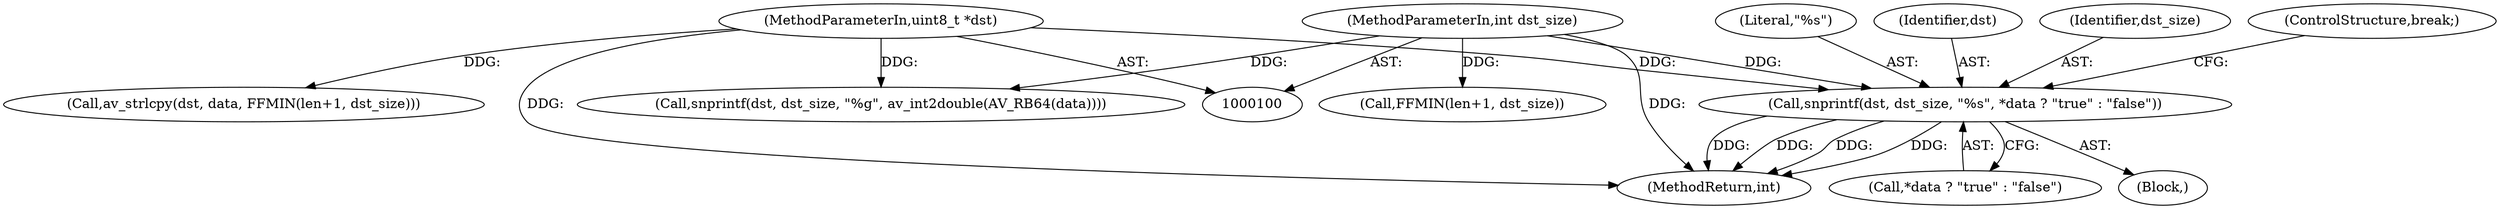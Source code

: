digraph "1_FFmpeg_ffcc82219cef0928bed2d558b19ef6ea35634130@API" {
"1000207" [label="(Call,snprintf(dst, dst_size, \"%s\", *data ? \"true\" : \"false\"))"];
"1000104" [label="(MethodParameterIn,uint8_t *dst)"];
"1000105" [label="(MethodParameterIn,int dst_size)"];
"1000207" [label="(Call,snprintf(dst, dst_size, \"%s\", *data ? \"true\" : \"false\"))"];
"1000223" [label="(Call,av_strlcpy(dst, data, FFMIN(len+1, dst_size)))"];
"1000198" [label="(Call,snprintf(dst, dst_size, \"%g\", av_int2double(AV_RB64(data))))"];
"1000210" [label="(Literal,\"%s\")"];
"1000104" [label="(MethodParameterIn,uint8_t *dst)"];
"1000208" [label="(Identifier,dst)"];
"1000262" [label="(MethodReturn,int)"];
"1000211" [label="(Call,*data ? \"true\" : \"false\")"];
"1000226" [label="(Call,FFMIN(len+1, dst_size))"];
"1000105" [label="(MethodParameterIn,int dst_size)"];
"1000209" [label="(Identifier,dst_size)"];
"1000216" [label="(ControlStructure,break;)"];
"1000196" [label="(Block,)"];
"1000207" -> "1000196"  [label="AST: "];
"1000207" -> "1000211"  [label="CFG: "];
"1000208" -> "1000207"  [label="AST: "];
"1000209" -> "1000207"  [label="AST: "];
"1000210" -> "1000207"  [label="AST: "];
"1000211" -> "1000207"  [label="AST: "];
"1000216" -> "1000207"  [label="CFG: "];
"1000207" -> "1000262"  [label="DDG: "];
"1000207" -> "1000262"  [label="DDG: "];
"1000207" -> "1000262"  [label="DDG: "];
"1000207" -> "1000262"  [label="DDG: "];
"1000104" -> "1000207"  [label="DDG: "];
"1000105" -> "1000207"  [label="DDG: "];
"1000104" -> "1000100"  [label="AST: "];
"1000104" -> "1000262"  [label="DDG: "];
"1000104" -> "1000198"  [label="DDG: "];
"1000104" -> "1000223"  [label="DDG: "];
"1000105" -> "1000100"  [label="AST: "];
"1000105" -> "1000262"  [label="DDG: "];
"1000105" -> "1000198"  [label="DDG: "];
"1000105" -> "1000226"  [label="DDG: "];
}
